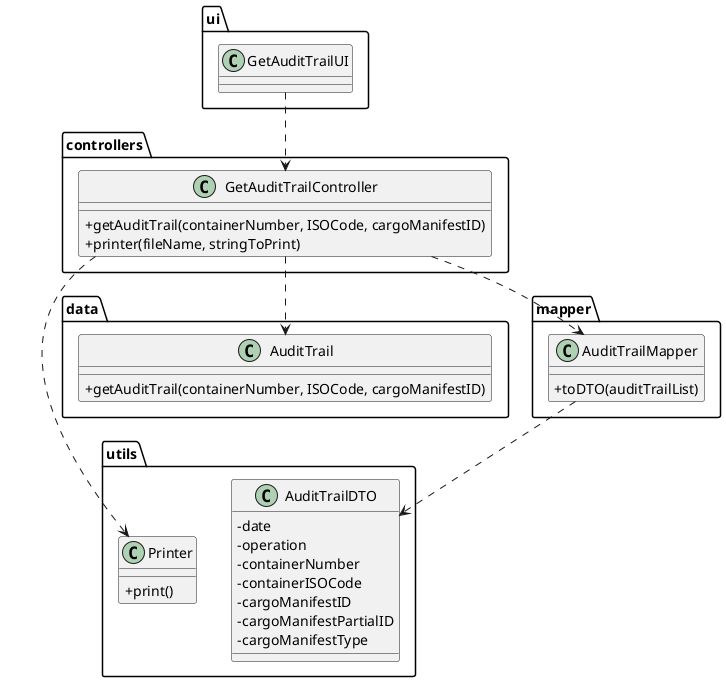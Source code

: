 @startuml
'https://plantuml.com/class-diagram

skinparam classAttributeIconSize 0

package "ui" {
class GetAuditTrailUI{
}
}

package "controllers" {
class GetAuditTrailController{
+getAuditTrail(containerNumber, ISOCode, cargoManifestID)
+printer(fileName, stringToPrint)
}
}
package utils{
class Printer{
+print()
}
class AuditTrailDTO{
-date
-operation
-containerNumber
-containerISOCode
-cargoManifestID
-cargoManifestPartialID
-cargoManifestType
}
}

package data{
class AuditTrail{
+getAuditTrail(containerNumber, ISOCode, cargoManifestID)
}
}

package mapper{
class AuditTrailMapper{
+toDTO(auditTrailList)
}
}



GetAuditTrailUI ..> GetAuditTrailController
GetAuditTrailController ..> Printer
GetAuditTrailController ..> AuditTrail
GetAuditTrailController ..> AuditTrailMapper
AuditTrailMapper ..> AuditTrailDTO
@enduml